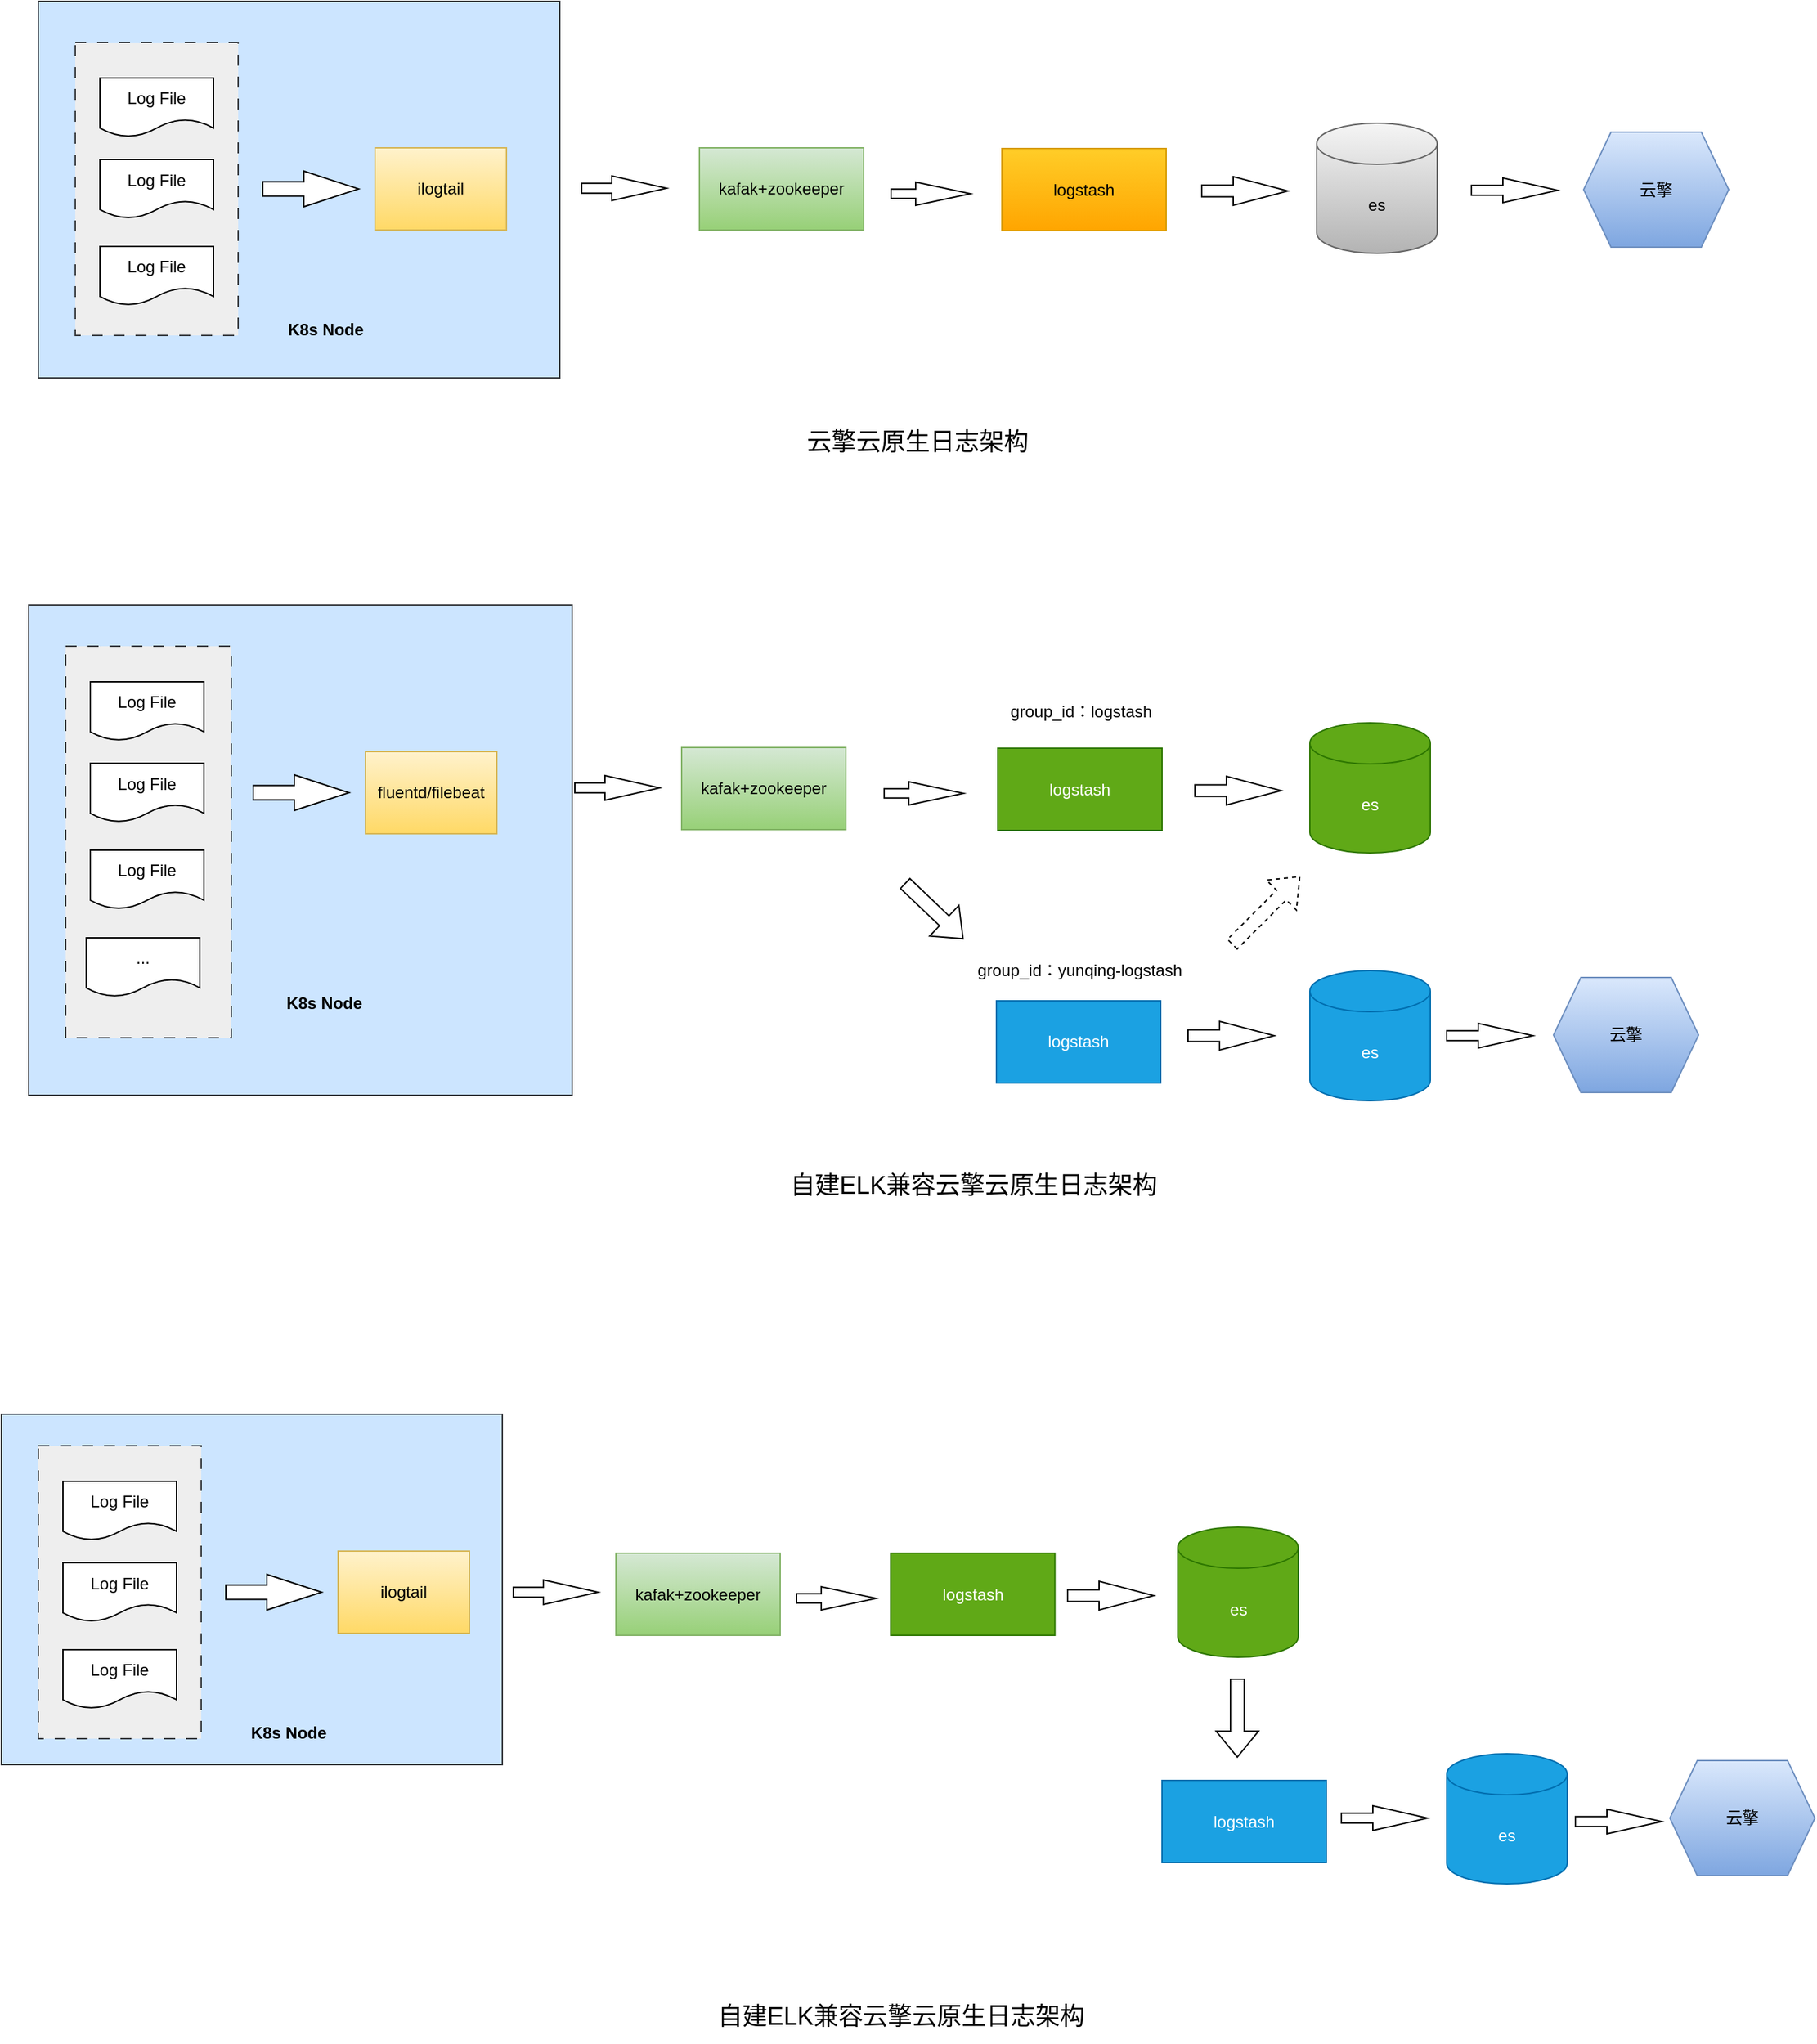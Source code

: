 <mxfile version="24.4.2" type="github">
  <diagram name="第 1 页" id="BbhQ3sLFAGEHEYkjeD8c">
    <mxGraphModel dx="1795" dy="650" grid="0" gridSize="10" guides="1" tooltips="1" connect="1" arrows="1" fold="1" page="0" pageScale="1" pageWidth="827" pageHeight="1169" math="0" shadow="0">
      <root>
        <mxCell id="0" />
        <mxCell id="1" parent="0" />
        <mxCell id="bUwzKDvQNxw6nzo83_uS-1" value="" style="rounded=0;whiteSpace=wrap;html=1;fillColor=#cce5ff;strokeColor=#36393d;" parent="1" vertex="1">
          <mxGeometry x="-38" y="178" width="381" height="275" as="geometry" />
        </mxCell>
        <mxCell id="bUwzKDvQNxw6nzo83_uS-2" value="ilogtail" style="rounded=0;whiteSpace=wrap;html=1;fillColor=#fff2cc;strokeColor=#d6b656;gradientColor=#ffd966;" parent="1" vertex="1">
          <mxGeometry x="208" y="285" width="96" height="60" as="geometry" />
        </mxCell>
        <mxCell id="bUwzKDvQNxw6nzo83_uS-3" value="" style="rounded=0;whiteSpace=wrap;html=1;dashed=1;dashPattern=8 8;fillColor=#eeeeee;strokeColor=#36393d;" parent="1" vertex="1">
          <mxGeometry x="-11" y="208" width="119" height="214" as="geometry" />
        </mxCell>
        <mxCell id="bUwzKDvQNxw6nzo83_uS-4" value="" style="html=1;shadow=0;dashed=0;align=center;verticalAlign=middle;shape=mxgraph.arrows2.arrow;dy=0.6;dx=40;notch=0;" parent="1" vertex="1">
          <mxGeometry x="126" y="302" width="70" height="26" as="geometry" />
        </mxCell>
        <mxCell id="bUwzKDvQNxw6nzo83_uS-7" value="" style="html=1;shadow=0;dashed=0;align=center;verticalAlign=middle;shape=mxgraph.arrows2.arrow;dy=0.6;dx=40;notch=0;" parent="1" vertex="1">
          <mxGeometry x="359" y="305.5" width="62" height="18" as="geometry" />
        </mxCell>
        <mxCell id="bUwzKDvQNxw6nzo83_uS-8" value="kafak+zookeeper" style="rounded=0;whiteSpace=wrap;html=1;fillColor=#d5e8d4;strokeColor=#82b366;gradientColor=#97d077;" parent="1" vertex="1">
          <mxGeometry x="445" y="285" width="120" height="60" as="geometry" />
        </mxCell>
        <mxCell id="bUwzKDvQNxw6nzo83_uS-9" value="logstash" style="rounded=0;whiteSpace=wrap;html=1;fillColor=#ffcd28;strokeColor=#d79b00;gradientColor=#ffa500;" parent="1" vertex="1">
          <mxGeometry x="666" y="285.5" width="120" height="60" as="geometry" />
        </mxCell>
        <mxCell id="bUwzKDvQNxw6nzo83_uS-12" value="" style="html=1;shadow=0;dashed=0;align=center;verticalAlign=middle;shape=mxgraph.arrows2.arrow;dy=0.6;dx=40;notch=0;" parent="1" vertex="1">
          <mxGeometry x="585" y="310" width="58" height="17" as="geometry" />
        </mxCell>
        <mxCell id="bUwzKDvQNxw6nzo83_uS-14" value="es" style="shape=cylinder3;whiteSpace=wrap;html=1;boundedLbl=1;backgroundOutline=1;size=15;fillColor=#f5f5f5;strokeColor=#666666;gradientColor=#b3b3b3;" parent="1" vertex="1">
          <mxGeometry x="896" y="267" width="88" height="95" as="geometry" />
        </mxCell>
        <mxCell id="bUwzKDvQNxw6nzo83_uS-15" value="" style="html=1;shadow=0;dashed=0;align=center;verticalAlign=middle;shape=mxgraph.arrows2.arrow;dy=0.6;dx=40;notch=0;" parent="1" vertex="1">
          <mxGeometry x="812" y="306" width="63" height="21" as="geometry" />
        </mxCell>
        <mxCell id="bUwzKDvQNxw6nzo83_uS-18" value="" style="html=1;shadow=0;dashed=0;align=center;verticalAlign=middle;shape=mxgraph.arrows2.arrow;dy=0.6;dx=40;notch=0;" parent="1" vertex="1">
          <mxGeometry x="1009" y="307" width="63" height="18" as="geometry" />
        </mxCell>
        <mxCell id="bUwzKDvQNxw6nzo83_uS-19" value="云擎" style="shape=hexagon;perimeter=hexagonPerimeter2;whiteSpace=wrap;html=1;fixedSize=1;fillColor=#dae8fc;strokeColor=#6c8ebf;gradientColor=#7ea6e0;" parent="1" vertex="1">
          <mxGeometry x="1091" y="273.5" width="106" height="84" as="geometry" />
        </mxCell>
        <mxCell id="bUwzKDvQNxw6nzo83_uS-20" value="Log File" style="shape=document;whiteSpace=wrap;html=1;boundedLbl=1;" parent="1" vertex="1">
          <mxGeometry x="7" y="234" width="83" height="43" as="geometry" />
        </mxCell>
        <mxCell id="bUwzKDvQNxw6nzo83_uS-21" value="Log File" style="shape=document;whiteSpace=wrap;html=1;boundedLbl=1;" parent="1" vertex="1">
          <mxGeometry x="7" y="293.5" width="83" height="43" as="geometry" />
        </mxCell>
        <mxCell id="bUwzKDvQNxw6nzo83_uS-22" value="Log File" style="shape=document;whiteSpace=wrap;html=1;boundedLbl=1;" parent="1" vertex="1">
          <mxGeometry x="7" y="357" width="83" height="43" as="geometry" />
        </mxCell>
        <mxCell id="bUwzKDvQNxw6nzo83_uS-23" value="&lt;b&gt;K8s Node&lt;/b&gt;" style="text;html=1;align=center;verticalAlign=middle;whiteSpace=wrap;rounded=0;" parent="1" vertex="1">
          <mxGeometry x="141.5" y="403" width="60" height="30" as="geometry" />
        </mxCell>
        <mxCell id="bUwzKDvQNxw6nzo83_uS-31" value="&lt;font style=&quot;font-size: 18px;&quot;&gt;云擎云原生日志架构&lt;/font&gt;" style="text;html=1;align=center;verticalAlign=middle;whiteSpace=wrap;rounded=0;" parent="1" vertex="1">
          <mxGeometry x="508" y="485" width="193" height="30" as="geometry" />
        </mxCell>
        <mxCell id="aREOA3AA0NQ1qb8RDd3X-1" value="" style="rounded=0;whiteSpace=wrap;html=1;fillColor=#cce5ff;strokeColor=#36393d;" parent="1" vertex="1">
          <mxGeometry x="-45" y="619" width="397" height="358" as="geometry" />
        </mxCell>
        <mxCell id="aREOA3AA0NQ1qb8RDd3X-2" value="fluentd/filebeat" style="rounded=0;whiteSpace=wrap;html=1;fillColor=#fff2cc;strokeColor=#d6b656;gradientColor=#ffd966;" parent="1" vertex="1">
          <mxGeometry x="201" y="726" width="96" height="60" as="geometry" />
        </mxCell>
        <mxCell id="aREOA3AA0NQ1qb8RDd3X-3" value="" style="rounded=0;whiteSpace=wrap;html=1;dashed=1;dashPattern=8 8;fillColor=#eeeeee;strokeColor=#36393d;" parent="1" vertex="1">
          <mxGeometry x="-18" y="649" width="121" height="286" as="geometry" />
        </mxCell>
        <mxCell id="aREOA3AA0NQ1qb8RDd3X-4" value="" style="html=1;shadow=0;dashed=0;align=center;verticalAlign=middle;shape=mxgraph.arrows2.arrow;dy=0.6;dx=40;notch=0;" parent="1" vertex="1">
          <mxGeometry x="119" y="743" width="70" height="26" as="geometry" />
        </mxCell>
        <mxCell id="aREOA3AA0NQ1qb8RDd3X-5" value="" style="html=1;shadow=0;dashed=0;align=center;verticalAlign=middle;shape=mxgraph.arrows2.arrow;dy=0.6;dx=40;notch=0;" parent="1" vertex="1">
          <mxGeometry x="354" y="743.5" width="62" height="18" as="geometry" />
        </mxCell>
        <mxCell id="aREOA3AA0NQ1qb8RDd3X-6" value="kafak+zookeeper" style="rounded=0;whiteSpace=wrap;html=1;fillColor=#d5e8d4;strokeColor=#82b366;gradientColor=#97d077;" parent="1" vertex="1">
          <mxGeometry x="432" y="723" width="120" height="60" as="geometry" />
        </mxCell>
        <mxCell id="aREOA3AA0NQ1qb8RDd3X-7" value="logstash" style="rounded=0;whiteSpace=wrap;html=1;fillColor=#60a917;strokeColor=#2D7600;fontColor=#ffffff;" parent="1" vertex="1">
          <mxGeometry x="663" y="723.5" width="120" height="60" as="geometry" />
        </mxCell>
        <mxCell id="aREOA3AA0NQ1qb8RDd3X-8" value="" style="html=1;shadow=0;dashed=0;align=center;verticalAlign=middle;shape=mxgraph.arrows2.arrow;dy=0.6;dx=40;notch=0;" parent="1" vertex="1">
          <mxGeometry x="580" y="748" width="58" height="17" as="geometry" />
        </mxCell>
        <mxCell id="aREOA3AA0NQ1qb8RDd3X-9" value="es" style="shape=cylinder3;whiteSpace=wrap;html=1;boundedLbl=1;backgroundOutline=1;size=15;fillColor=#60a917;strokeColor=#2D7600;fontColor=#ffffff;" parent="1" vertex="1">
          <mxGeometry x="891" y="705" width="88" height="95" as="geometry" />
        </mxCell>
        <mxCell id="aREOA3AA0NQ1qb8RDd3X-10" value="" style="html=1;shadow=0;dashed=0;align=center;verticalAlign=middle;shape=mxgraph.arrows2.arrow;dy=0.6;dx=40;notch=0;" parent="1" vertex="1">
          <mxGeometry x="807" y="744" width="63" height="21" as="geometry" />
        </mxCell>
        <mxCell id="aREOA3AA0NQ1qb8RDd3X-11" value="" style="html=1;shadow=0;dashed=0;align=center;verticalAlign=middle;shape=mxgraph.arrows2.arrow;dy=0.6;dx=40;notch=0;" parent="1" vertex="1">
          <mxGeometry x="991" y="924.5" width="63" height="18" as="geometry" />
        </mxCell>
        <mxCell id="aREOA3AA0NQ1qb8RDd3X-12" value="云擎" style="shape=hexagon;perimeter=hexagonPerimeter2;whiteSpace=wrap;html=1;fixedSize=1;fillColor=#dae8fc;strokeColor=#6c8ebf;gradientColor=#7ea6e0;" parent="1" vertex="1">
          <mxGeometry x="1069" y="891" width="106" height="84" as="geometry" />
        </mxCell>
        <mxCell id="aREOA3AA0NQ1qb8RDd3X-13" value="Log File" style="shape=document;whiteSpace=wrap;html=1;boundedLbl=1;" parent="1" vertex="1">
          <mxGeometry y="675" width="83" height="43" as="geometry" />
        </mxCell>
        <mxCell id="aREOA3AA0NQ1qb8RDd3X-14" value="Log File" style="shape=document;whiteSpace=wrap;html=1;boundedLbl=1;" parent="1" vertex="1">
          <mxGeometry y="734.5" width="83" height="43" as="geometry" />
        </mxCell>
        <mxCell id="aREOA3AA0NQ1qb8RDd3X-15" value="Log File" style="shape=document;whiteSpace=wrap;html=1;boundedLbl=1;" parent="1" vertex="1">
          <mxGeometry y="798" width="83" height="43" as="geometry" />
        </mxCell>
        <mxCell id="aREOA3AA0NQ1qb8RDd3X-16" value="&lt;b&gt;K8s Node&lt;/b&gt;" style="text;html=1;align=center;verticalAlign=middle;whiteSpace=wrap;rounded=0;" parent="1" vertex="1">
          <mxGeometry x="141" y="894.5" width="60" height="30" as="geometry" />
        </mxCell>
        <mxCell id="aREOA3AA0NQ1qb8RDd3X-17" value="logstash" style="rounded=0;whiteSpace=wrap;html=1;fillColor=#1ba1e2;strokeColor=#006EAF;fontColor=#ffffff;" parent="1" vertex="1">
          <mxGeometry x="662" y="908" width="120" height="60" as="geometry" />
        </mxCell>
        <mxCell id="aREOA3AA0NQ1qb8RDd3X-18" value="es" style="shape=cylinder3;whiteSpace=wrap;html=1;boundedLbl=1;backgroundOutline=1;size=15;fillColor=#1ba1e2;strokeColor=#006EAF;fontColor=#ffffff;" parent="1" vertex="1">
          <mxGeometry x="891" y="886" width="88" height="95" as="geometry" />
        </mxCell>
        <mxCell id="aREOA3AA0NQ1qb8RDd3X-21" value="" style="html=1;shadow=0;dashed=0;align=center;verticalAlign=middle;shape=mxgraph.arrows2.arrow;dy=0.6;dx=40;notch=0;" parent="1" vertex="1">
          <mxGeometry x="802" y="923" width="63" height="21" as="geometry" />
        </mxCell>
        <mxCell id="aREOA3AA0NQ1qb8RDd3X-27" value="" style="shape=flexArrow;endArrow=classic;html=1;rounded=0;dashed=1;" parent="1" edge="1">
          <mxGeometry width="50" height="50" relative="1" as="geometry">
            <mxPoint x="834" y="867" as="sourcePoint" />
            <mxPoint x="884" y="817" as="targetPoint" />
          </mxGeometry>
        </mxCell>
        <mxCell id="aREOA3AA0NQ1qb8RDd3X-28" value="" style="shape=flexArrow;endArrow=classic;html=1;rounded=0;" parent="1" edge="1">
          <mxGeometry width="50" height="50" relative="1" as="geometry">
            <mxPoint x="595" y="822" as="sourcePoint" />
            <mxPoint x="638" y="863" as="targetPoint" />
          </mxGeometry>
        </mxCell>
        <mxCell id="aREOA3AA0NQ1qb8RDd3X-29" value="group_id：logstash" style="text;html=1;align=center;verticalAlign=middle;whiteSpace=wrap;rounded=0;" parent="1" vertex="1">
          <mxGeometry x="666" y="682" width="116" height="30" as="geometry" />
        </mxCell>
        <mxCell id="aREOA3AA0NQ1qb8RDd3X-30" value="group_id：yunqing-logstash" style="text;html=1;align=center;verticalAlign=middle;whiteSpace=wrap;rounded=0;" parent="1" vertex="1">
          <mxGeometry x="644" y="871" width="158" height="30" as="geometry" />
        </mxCell>
        <mxCell id="aREOA3AA0NQ1qb8RDd3X-32" value="..." style="shape=document;whiteSpace=wrap;html=1;boundedLbl=1;" parent="1" vertex="1">
          <mxGeometry x="-3" y="862" width="83" height="43" as="geometry" />
        </mxCell>
        <mxCell id="EqTw1fBom0toelJ74vTw-1" value="&lt;font style=&quot;font-size: 18px;&quot;&gt;自建ELK兼容云擎云原生日志架构&lt;/font&gt;" style="text;html=1;align=center;verticalAlign=middle;whiteSpace=wrap;rounded=0;" vertex="1" parent="1">
          <mxGeometry x="482.5" y="1023" width="324.5" height="39" as="geometry" />
        </mxCell>
        <mxCell id="EqTw1fBom0toelJ74vTw-2" value="" style="rounded=0;whiteSpace=wrap;html=1;fillColor=#cce5ff;strokeColor=#36393d;" vertex="1" parent="1">
          <mxGeometry x="-65" y="1210" width="366" height="256" as="geometry" />
        </mxCell>
        <mxCell id="EqTw1fBom0toelJ74vTw-3" value="ilogtail" style="rounded=0;whiteSpace=wrap;html=1;fillColor=#fff2cc;strokeColor=#d6b656;gradientColor=#ffd966;" vertex="1" parent="1">
          <mxGeometry x="181" y="1310" width="96" height="60" as="geometry" />
        </mxCell>
        <mxCell id="EqTw1fBom0toelJ74vTw-4" value="" style="rounded=0;whiteSpace=wrap;html=1;dashed=1;dashPattern=8 8;fillColor=#eeeeee;strokeColor=#36393d;" vertex="1" parent="1">
          <mxGeometry x="-38" y="1233" width="119" height="214" as="geometry" />
        </mxCell>
        <mxCell id="EqTw1fBom0toelJ74vTw-5" value="" style="html=1;shadow=0;dashed=0;align=center;verticalAlign=middle;shape=mxgraph.arrows2.arrow;dy=0.6;dx=40;notch=0;" vertex="1" parent="1">
          <mxGeometry x="99" y="1327" width="70" height="26" as="geometry" />
        </mxCell>
        <mxCell id="EqTw1fBom0toelJ74vTw-6" value="" style="html=1;shadow=0;dashed=0;align=center;verticalAlign=middle;shape=mxgraph.arrows2.arrow;dy=0.6;dx=40;notch=0;" vertex="1" parent="1">
          <mxGeometry x="309" y="1331" width="62" height="18" as="geometry" />
        </mxCell>
        <mxCell id="EqTw1fBom0toelJ74vTw-7" value="kafak+zookeeper" style="rounded=0;whiteSpace=wrap;html=1;fillColor=#d5e8d4;strokeColor=#82b366;gradientColor=#97d077;" vertex="1" parent="1">
          <mxGeometry x="384" y="1311.5" width="120" height="60" as="geometry" />
        </mxCell>
        <mxCell id="EqTw1fBom0toelJ74vTw-8" value="logstash" style="rounded=0;whiteSpace=wrap;html=1;fillColor=#60a917;strokeColor=#2D7600;fontColor=#ffffff;" vertex="1" parent="1">
          <mxGeometry x="584.75" y="1311.5" width="120" height="60" as="geometry" />
        </mxCell>
        <mxCell id="EqTw1fBom0toelJ74vTw-9" value="" style="html=1;shadow=0;dashed=0;align=center;verticalAlign=middle;shape=mxgraph.arrows2.arrow;dy=0.6;dx=40;notch=0;" vertex="1" parent="1">
          <mxGeometry x="516" y="1336" width="58" height="17" as="geometry" />
        </mxCell>
        <mxCell id="EqTw1fBom0toelJ74vTw-10" value="es" style="shape=cylinder3;whiteSpace=wrap;html=1;boundedLbl=1;backgroundOutline=1;size=15;fillColor=#60a917;strokeColor=#2D7600;fontColor=#ffffff;" vertex="1" parent="1">
          <mxGeometry x="794.5" y="1292.5" width="88" height="95" as="geometry" />
        </mxCell>
        <mxCell id="EqTw1fBom0toelJ74vTw-11" value="" style="html=1;shadow=0;dashed=0;align=center;verticalAlign=middle;shape=mxgraph.arrows2.arrow;dy=0.6;dx=40;notch=0;" vertex="1" parent="1">
          <mxGeometry x="714" y="1332" width="63" height="21" as="geometry" />
        </mxCell>
        <mxCell id="EqTw1fBom0toelJ74vTw-12" value="" style="html=1;shadow=0;dashed=0;align=center;verticalAlign=middle;shape=mxgraph.arrows2.arrow;dy=0.6;dx=40;notch=0;" vertex="1" parent="1">
          <mxGeometry x="914" y="1496" width="63" height="18" as="geometry" />
        </mxCell>
        <mxCell id="EqTw1fBom0toelJ74vTw-13" value="云擎" style="shape=hexagon;perimeter=hexagonPerimeter2;whiteSpace=wrap;html=1;fixedSize=1;fillColor=#dae8fc;strokeColor=#6c8ebf;gradientColor=#7ea6e0;" vertex="1" parent="1">
          <mxGeometry x="1154" y="1463" width="106" height="84" as="geometry" />
        </mxCell>
        <mxCell id="EqTw1fBom0toelJ74vTw-14" value="Log File" style="shape=document;whiteSpace=wrap;html=1;boundedLbl=1;" vertex="1" parent="1">
          <mxGeometry x="-20" y="1259" width="83" height="43" as="geometry" />
        </mxCell>
        <mxCell id="EqTw1fBom0toelJ74vTw-15" value="Log File" style="shape=document;whiteSpace=wrap;html=1;boundedLbl=1;" vertex="1" parent="1">
          <mxGeometry x="-20" y="1318.5" width="83" height="43" as="geometry" />
        </mxCell>
        <mxCell id="EqTw1fBom0toelJ74vTw-16" value="Log File" style="shape=document;whiteSpace=wrap;html=1;boundedLbl=1;" vertex="1" parent="1">
          <mxGeometry x="-20" y="1382" width="83" height="43" as="geometry" />
        </mxCell>
        <mxCell id="EqTw1fBom0toelJ74vTw-17" value="&lt;b&gt;K8s Node&lt;/b&gt;" style="text;html=1;align=center;verticalAlign=middle;whiteSpace=wrap;rounded=0;" vertex="1" parent="1">
          <mxGeometry x="114.5" y="1428" width="60" height="30" as="geometry" />
        </mxCell>
        <mxCell id="EqTw1fBom0toelJ74vTw-19" value="&lt;font style=&quot;font-size: 18px;&quot;&gt;自建ELK兼容云擎云原生日志架构&lt;/font&gt;" style="text;html=1;align=center;verticalAlign=middle;whiteSpace=wrap;rounded=0;" vertex="1" parent="1">
          <mxGeometry x="430" y="1630" width="324.5" height="39" as="geometry" />
        </mxCell>
        <mxCell id="EqTw1fBom0toelJ74vTw-20" value="logstash" style="rounded=0;whiteSpace=wrap;html=1;fillColor=#1ba1e2;strokeColor=#006EAF;fontColor=#ffffff;" vertex="1" parent="1">
          <mxGeometry x="783" y="1477.5" width="120" height="60" as="geometry" />
        </mxCell>
        <mxCell id="EqTw1fBom0toelJ74vTw-21" value="es" style="shape=cylinder3;whiteSpace=wrap;html=1;boundedLbl=1;backgroundOutline=1;size=15;fillColor=#1ba1e2;strokeColor=#006EAF;fontColor=#ffffff;" vertex="1" parent="1">
          <mxGeometry x="991" y="1458" width="88" height="95" as="geometry" />
        </mxCell>
        <mxCell id="EqTw1fBom0toelJ74vTw-25" value="" style="shape=flexArrow;endArrow=classic;html=1;rounded=0;" edge="1" parent="1">
          <mxGeometry width="50" height="50" relative="1" as="geometry">
            <mxPoint x="838" y="1403" as="sourcePoint" />
            <mxPoint x="838" y="1461" as="targetPoint" />
          </mxGeometry>
        </mxCell>
        <mxCell id="EqTw1fBom0toelJ74vTw-29" value="" style="html=1;shadow=0;dashed=0;align=center;verticalAlign=middle;shape=mxgraph.arrows2.arrow;dy=0.6;dx=40;notch=0;" vertex="1" parent="1">
          <mxGeometry x="1085" y="1498.5" width="63" height="18" as="geometry" />
        </mxCell>
      </root>
    </mxGraphModel>
  </diagram>
</mxfile>

